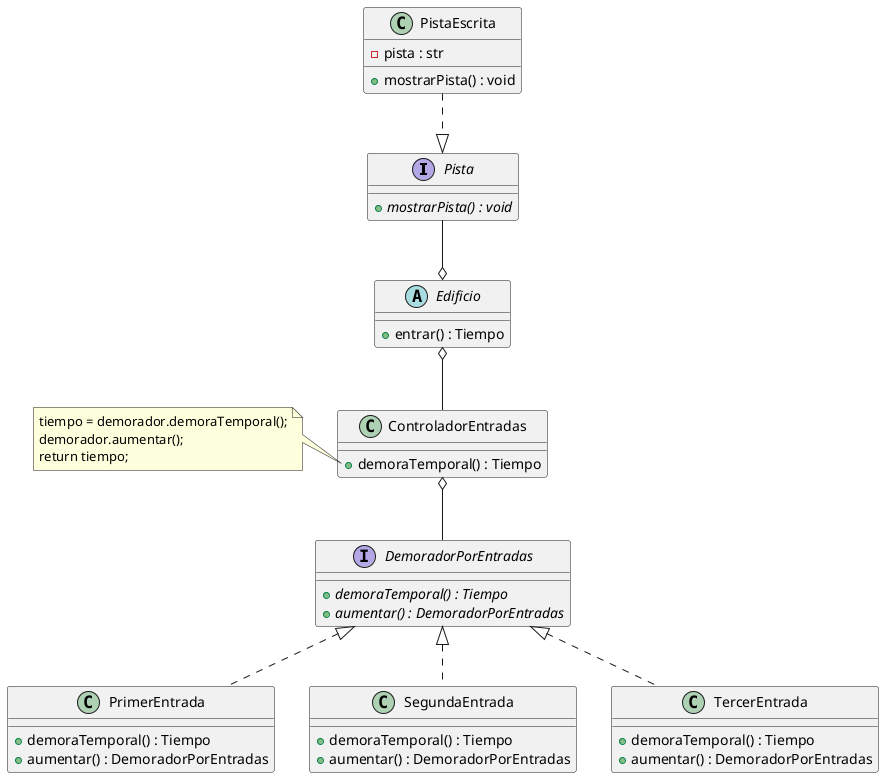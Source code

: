 @startuml

interface Pista{
    + {abstract} mostrarPista() : void
}

class PistaEscrita{
    - pista : str
    + mostrarPista() : void
}


abstract Edificio{
    + entrar() : Tiempo
}

class ControladorEntradas{
    + demoraTemporal() : Tiempo
}

interface DemoradorPorEntradas{
    + {abstract} demoraTemporal() : Tiempo
    + {abstract} aumentar() : DemoradorPorEntradas
}

class PrimerEntrada{
    + demoraTemporal() : Tiempo
    + aumentar() : DemoradorPorEntradas
}

class SegundaEntrada{
    + demoraTemporal() : Tiempo
    + aumentar() : DemoradorPorEntradas
}

class TercerEntrada{
    + demoraTemporal() : Tiempo
    + aumentar() : DemoradorPorEntradas
}

note left of ControladorEntradas::demoraTemporal
    tiempo = demorador.demoraTemporal();
    demorador.aumentar();
    return tiempo;
end note

DemoradorPorEntradas <|.. PrimerEntrada
DemoradorPorEntradas <|.. SegundaEntrada
DemoradorPorEntradas <|.. TercerEntrada

ControladorEntradas o-- DemoradorPorEntradas

PistaEscrita ..|> Pista

Pista --o Edificio
Edificio o-- ControladorEntradas

@enduml